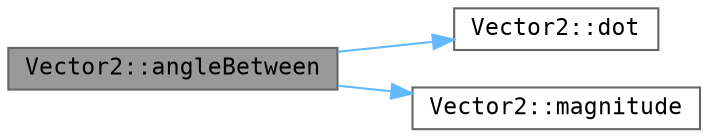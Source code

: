 digraph "Vector2::angleBetween"
{
 // LATEX_PDF_SIZE
  bgcolor="transparent";
  edge [fontname=Consolas,fontsize=11,labelfontname=Helvetica,labelfontsize=10];
  node [fontname=Consolas,fontsize=11,shape=box,height=0.2,width=0.4];
  rankdir="LR";
  Node1 [id="Node000001",label="Vector2::angleBetween",height=0.2,width=0.4,color="gray40", fillcolor="grey60", style="filled", fontcolor="black",tooltip="2つのベクトルの間の角度を計算します"];
  Node1 -> Node2 [id="edge1_Node000001_Node000002",color="steelblue1",style="solid",tooltip=" "];
  Node2 [id="Node000002",label="Vector2::dot",height=0.2,width=0.4,color="grey40", fillcolor="white", style="filled",URL="$struct_vector2.html#aaf4f05ee6cb634974bf528e09f813c8f",tooltip="ベクトルの内積を計算します"];
  Node1 -> Node3 [id="edge2_Node000001_Node000003",color="steelblue1",style="solid",tooltip=" "];
  Node3 [id="Node000003",label="Vector2::magnitude",height=0.2,width=0.4,color="grey40", fillcolor="white", style="filled",URL="$struct_vector2.html#ab84b0c3d31e2893df551d259789e80a9",tooltip="ベクトルの大きさ（長さ）を計算します。"];
}

